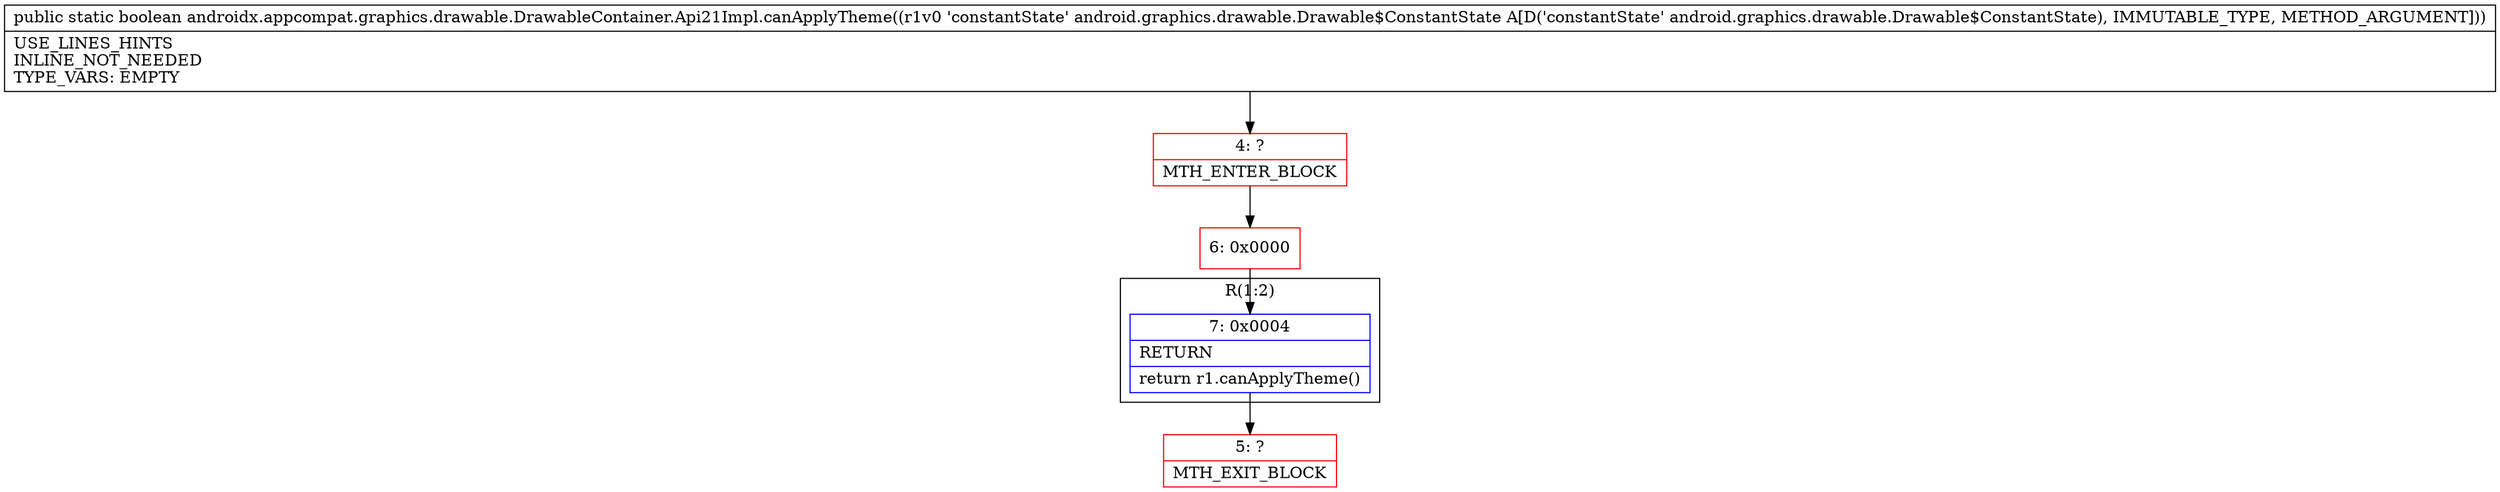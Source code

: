 digraph "CFG forandroidx.appcompat.graphics.drawable.DrawableContainer.Api21Impl.canApplyTheme(Landroid\/graphics\/drawable\/Drawable$ConstantState;)Z" {
subgraph cluster_Region_34924597 {
label = "R(1:2)";
node [shape=record,color=blue];
Node_7 [shape=record,label="{7\:\ 0x0004|RETURN\l|return r1.canApplyTheme()\l}"];
}
Node_4 [shape=record,color=red,label="{4\:\ ?|MTH_ENTER_BLOCK\l}"];
Node_6 [shape=record,color=red,label="{6\:\ 0x0000}"];
Node_5 [shape=record,color=red,label="{5\:\ ?|MTH_EXIT_BLOCK\l}"];
MethodNode[shape=record,label="{public static boolean androidx.appcompat.graphics.drawable.DrawableContainer.Api21Impl.canApplyTheme((r1v0 'constantState' android.graphics.drawable.Drawable$ConstantState A[D('constantState' android.graphics.drawable.Drawable$ConstantState), IMMUTABLE_TYPE, METHOD_ARGUMENT]))  | USE_LINES_HINTS\lINLINE_NOT_NEEDED\lTYPE_VARS: EMPTY\l}"];
MethodNode -> Node_4;Node_7 -> Node_5;
Node_4 -> Node_6;
Node_6 -> Node_7;
}


